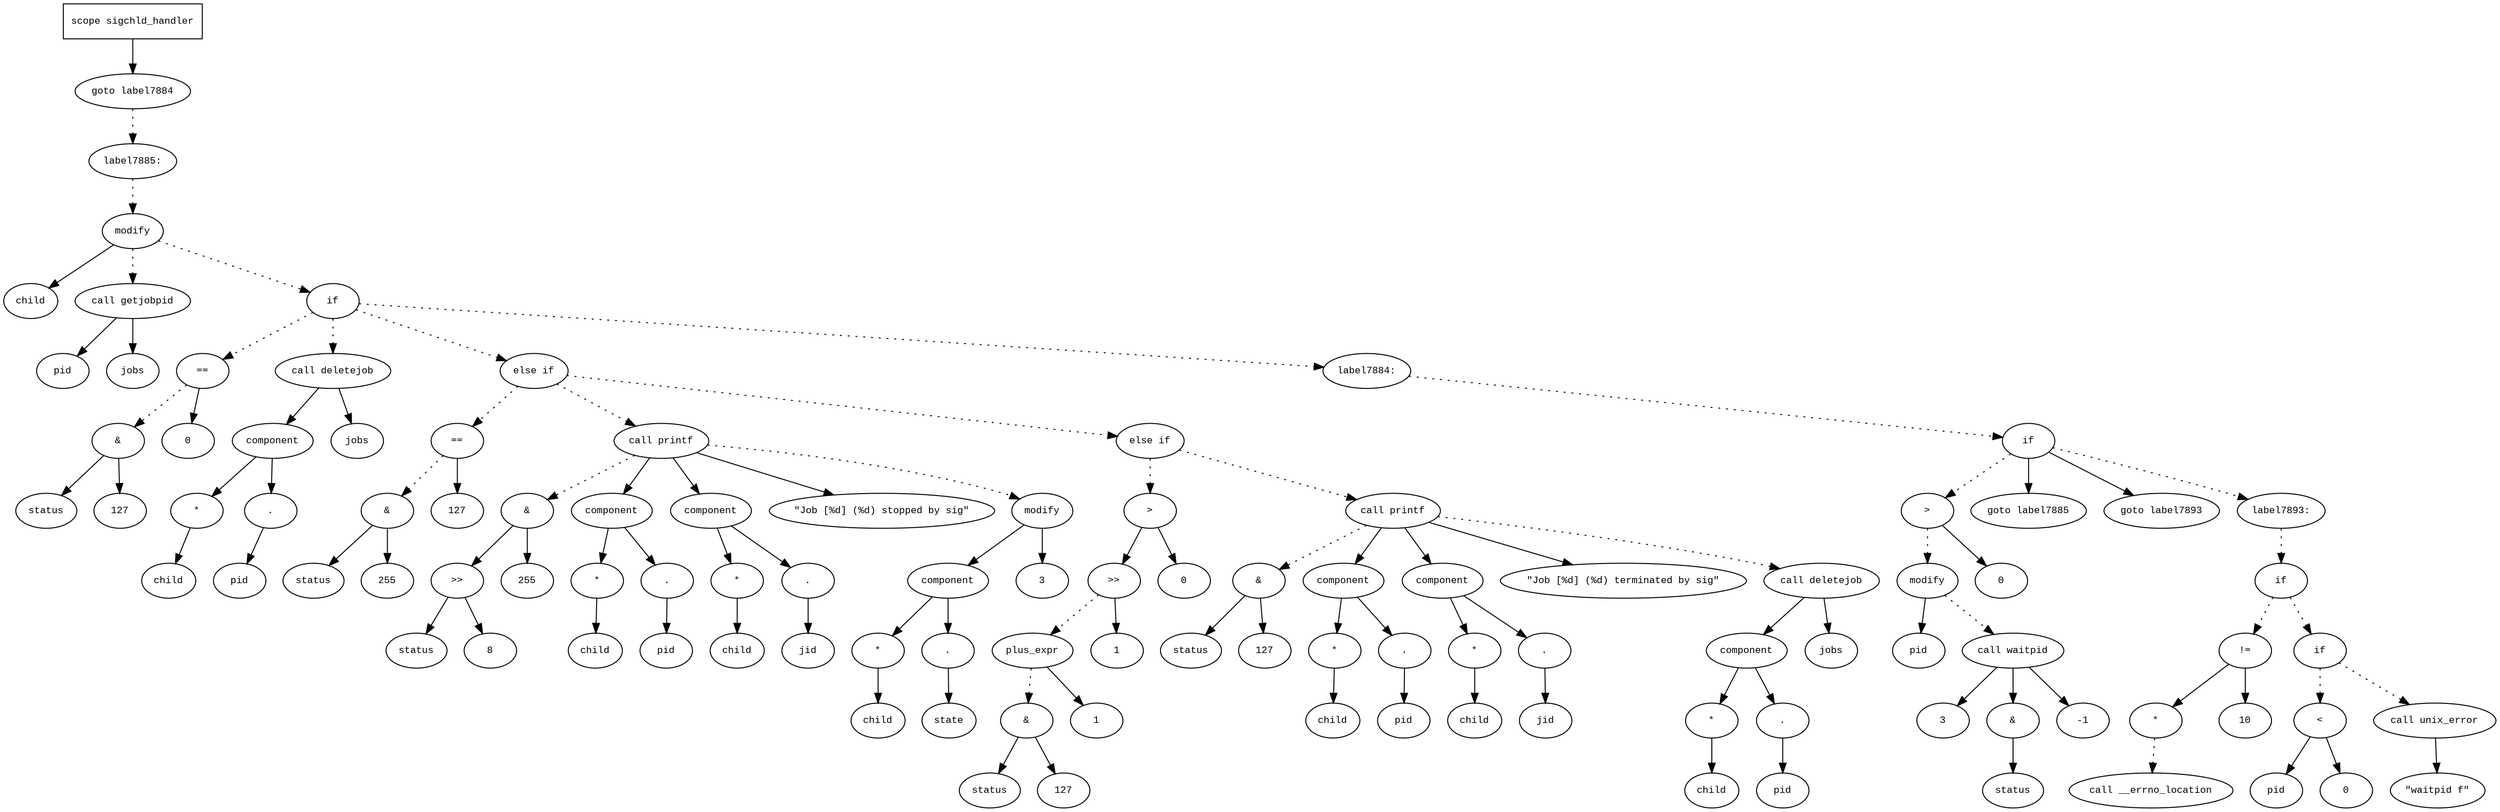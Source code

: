 digraph AST {
  graph [fontname="Times New Roman",fontsize=10];
  node  [fontname="Courier New",fontsize=10];
  edge  [fontname="Times New Roman",fontsize=10];

  node1 [label="scope sigchld_handler",shape=box];
  node2 [label="goto label7884",shape=ellipse];
  node1 -> node2;
  node3 [label="label7885:",shape=ellipse];
  node2 -> node3 [style=dotted];
  node4 [label="modify",shape=ellipse];
  node5 [label="child",shape=ellipse];
  node4 -> node5;
  node6 [label="call getjobpid",shape=ellipse];
  node7 [label="pid",shape=ellipse];
  node6 -> node7;
  node8 [label="jobs",shape=ellipse];
  node6 -> node8;
  node4 -> node6 [style=dotted];
  node3 -> node4 [style=dotted];
  node9 [label="if",shape=ellipse];
  node4 -> node9 [style=dotted];
  node10 [label="==",shape=ellipse];
  node11 [label="&",shape=ellipse];
  node12 [label="status",shape=ellipse];
  node11 -> node12;
  node13 [label="127",shape=ellipse];
  node11 -> node13;
  node10 -> node11 [style=dotted];
  node14 [label="0",shape=ellipse];
  node10 -> node14;
  node9 -> node10 [style=dotted];
  node15 [label="call deletejob",shape=ellipse];
  node16 [label="component",shape=ellipse];
  node15 -> node16;
  node17 [label="*",shape=ellipse];
  node18 [label="child",shape=ellipse];
  node17 -> node18;
  node16 -> node17;
  node19 [label=".",shape=ellipse];
  node16 -> node19;
  node20 [label="pid",shape=ellipse];
  node19 -> node20;
  node21 [label="jobs",shape=ellipse];
  node15 -> node21;
  node9 -> node15 [style=dotted];
  node22 [label="else if",shape=ellipse];
  node9 -> node22 [style=dotted];
  node23 [label="==",shape=ellipse];
  node24 [label="&",shape=ellipse];
  node25 [label="status",shape=ellipse];
  node24 -> node25;
  node26 [label="255",shape=ellipse];
  node24 -> node26;
  node23 -> node24 [style=dotted];
  node27 [label="127",shape=ellipse];
  node23 -> node27;
  node22 -> node23 [style=dotted];
  node28 [label="call printf",shape=ellipse];
  node29 [label="&",shape=ellipse];
  node30 [label=">>",shape=ellipse];
  node31 [label="status",shape=ellipse];
  node30 -> node31;
  node32 [label="8",shape=ellipse];
  node30 -> node32;
  node29 -> node30;
  node33 [label="255",shape=ellipse];
  node29 -> node33;
  node28 -> node29 [style=dotted];
  node34 [label="component",shape=ellipse];
  node28 -> node34;
  node35 [label="*",shape=ellipse];
  node36 [label="child",shape=ellipse];
  node35 -> node36;
  node34 -> node35;
  node37 [label=".",shape=ellipse];
  node34 -> node37;
  node38 [label="pid",shape=ellipse];
  node37 -> node38;
  node39 [label="component",shape=ellipse];
  node28 -> node39;
  node40 [label="*",shape=ellipse];
  node41 [label="child",shape=ellipse];
  node40 -> node41;
  node39 -> node40;
  node42 [label=".",shape=ellipse];
  node39 -> node42;
  node43 [label="jid",shape=ellipse];
  node42 -> node43;
  node44 [label="\"Job [%d] (%d) stopped by sig\"",shape=ellipse];
  node28 -> node44;
  node22 -> node28 [style=dotted];
  node45 [label="modify",shape=ellipse];
  node46 [label="component",shape=ellipse];
  node45 -> node46;
  node47 [label="*",shape=ellipse];
  node48 [label="child",shape=ellipse];
  node47 -> node48;
  node46 -> node47;
  node49 [label=".",shape=ellipse];
  node46 -> node49;
  node50 [label="state",shape=ellipse];
  node49 -> node50;
  node51 [label="3",shape=ellipse];
  node45 -> node51;
  node28 -> node45 [style=dotted];
  node52 [label="else if",shape=ellipse];
  node22 -> node52 [style=dotted];
  node53 [label=">",shape=ellipse];
  node54 [label=">>",shape=ellipse];
  node55 [label="plus_expr",shape=ellipse];
  node56 [label="&",shape=ellipse];
  node57 [label="status",shape=ellipse];
  node56 -> node57;
  node58 [label="127",shape=ellipse];
  node56 -> node58;
  node55 -> node56 [style=dotted];
  node59 [label="1",shape=ellipse];
  node55 -> node59;
  node54 -> node55 [style=dotted];
  node60 [label="1",shape=ellipse];
  node54 -> node60;
  node53 -> node54;
  node61 [label="0",shape=ellipse];
  node53 -> node61;
  node52 -> node53 [style=dotted];
  node62 [label="call printf",shape=ellipse];
  node63 [label="&",shape=ellipse];
  node64 [label="status",shape=ellipse];
  node63 -> node64;
  node65 [label="127",shape=ellipse];
  node63 -> node65;
  node62 -> node63 [style=dotted];
  node66 [label="component",shape=ellipse];
  node62 -> node66;
  node67 [label="*",shape=ellipse];
  node68 [label="child",shape=ellipse];
  node67 -> node68;
  node66 -> node67;
  node69 [label=".",shape=ellipse];
  node66 -> node69;
  node70 [label="pid",shape=ellipse];
  node69 -> node70;
  node71 [label="component",shape=ellipse];
  node62 -> node71;
  node72 [label="*",shape=ellipse];
  node73 [label="child",shape=ellipse];
  node72 -> node73;
  node71 -> node72;
  node74 [label=".",shape=ellipse];
  node71 -> node74;
  node75 [label="jid",shape=ellipse];
  node74 -> node75;
  node76 [label="\"Job [%d] (%d) terminated by sig\"",shape=ellipse];
  node62 -> node76;
  node52 -> node62 [style=dotted];
  node77 [label="call deletejob",shape=ellipse];
  node78 [label="component",shape=ellipse];
  node77 -> node78;
  node79 [label="*",shape=ellipse];
  node80 [label="child",shape=ellipse];
  node79 -> node80;
  node78 -> node79;
  node81 [label=".",shape=ellipse];
  node78 -> node81;
  node82 [label="pid",shape=ellipse];
  node81 -> node82;
  node83 [label="jobs",shape=ellipse];
  node77 -> node83;
  node62 -> node77 [style=dotted];
  node84 [label="label7884:",shape=ellipse];
  node9 -> node84 [style=dotted];
  node85 [label="if",shape=ellipse];
  node84 -> node85 [style=dotted];
  node86 [label=">",shape=ellipse];
  node87 [label="modify",shape=ellipse];
  node88 [label="pid",shape=ellipse];
  node87 -> node88;
  node89 [label="call waitpid",shape=ellipse];
  node90 [label="3",shape=ellipse];
  node89 -> node90;
  node91 [label="&",shape=ellipse];
  node89 -> node91;
  node92 [label="status",shape=ellipse];
  node91 -> node92;
  node93 [label="-1",shape=ellipse];
  node89 -> node93;
  node87 -> node89 [style=dotted];
  node86 -> node87 [style=dotted];
  node94 [label="0",shape=ellipse];
  node86 -> node94;
  node85 -> node86 [style=dotted];
  node95 [label="goto label7885",shape=ellipse];
  node85 -> node95;
  node96 [label="goto label7893",shape=ellipse];
  node85 -> node96;
  node97 [label="label7893:",shape=ellipse];
  node85 -> node97 [style=dotted];
  node98 [label="if",shape=ellipse];
  node97 -> node98 [style=dotted];
  node99 [label="!=",shape=ellipse];
  node100 [label="*",shape=ellipse];
  node101 [label="call __errno_location",shape=ellipse];
  node100 -> node101 [style=dotted];
  node99 -> node100;
  node102 [label="10",shape=ellipse];
  node99 -> node102;
  node98 -> node99 [style=dotted];
  node103 [label="if",shape=ellipse];
  node98 -> node103 [style=dotted];
  node104 [label="<",shape=ellipse];
  node105 [label="pid",shape=ellipse];
  node104 -> node105;
  node106 [label="0",shape=ellipse];
  node104 -> node106;
  node103 -> node104 [style=dotted];
  node107 [label="call unix_error",shape=ellipse];
  node108 [label="\"waitpid f\"",shape=ellipse];
  node107 -> node108;
  node103 -> node107 [style=dotted];
} 